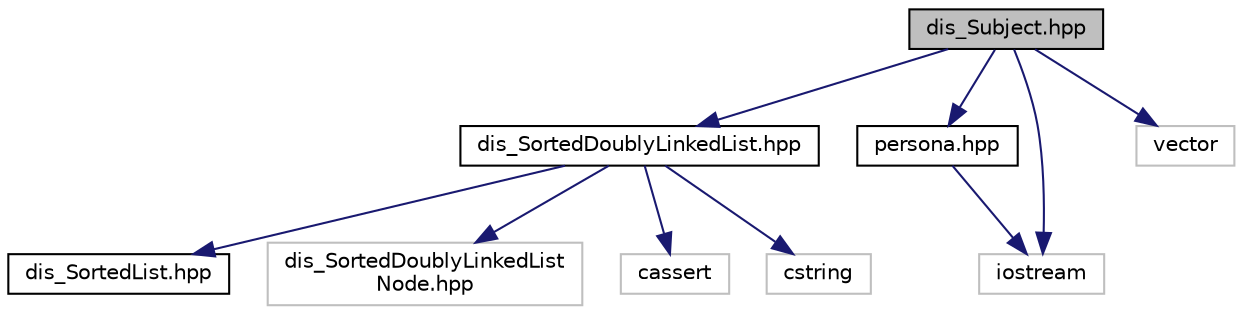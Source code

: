 digraph "dis_Subject.hpp"
{
  edge [fontname="Helvetica",fontsize="10",labelfontname="Helvetica",labelfontsize="10"];
  node [fontname="Helvetica",fontsize="10",shape=record];
  Node1 [label="dis_Subject.hpp",height=0.2,width=0.4,color="black", fillcolor="grey75", style="filled", fontcolor="black"];
  Node1 -> Node2 [color="midnightblue",fontsize="10",style="solid",fontname="Helvetica"];
  Node2 [label="dis_SortedDoublyLinkedList.hpp",height=0.2,width=0.4,color="black", fillcolor="white", style="filled",URL="$dis__SortedDoublyLinkedList_8hpp.html"];
  Node2 -> Node3 [color="midnightblue",fontsize="10",style="solid",fontname="Helvetica"];
  Node3 [label="dis_SortedList.hpp",height=0.2,width=0.4,color="black", fillcolor="white", style="filled",URL="$dis__SortedList_8hpp.html"];
  Node2 -> Node4 [color="midnightblue",fontsize="10",style="solid",fontname="Helvetica"];
  Node4 [label="dis_SortedDoublyLinkedList\lNode.hpp",height=0.2,width=0.4,color="grey75", fillcolor="white", style="filled"];
  Node2 -> Node5 [color="midnightblue",fontsize="10",style="solid",fontname="Helvetica"];
  Node5 [label="cassert",height=0.2,width=0.4,color="grey75", fillcolor="white", style="filled"];
  Node2 -> Node6 [color="midnightblue",fontsize="10",style="solid",fontname="Helvetica"];
  Node6 [label="cstring",height=0.2,width=0.4,color="grey75", fillcolor="white", style="filled"];
  Node1 -> Node7 [color="midnightblue",fontsize="10",style="solid",fontname="Helvetica"];
  Node7 [label="persona.hpp",height=0.2,width=0.4,color="black", fillcolor="white", style="filled",URL="$persona_8hpp.html",tooltip="Definición de la clase Persona. "];
  Node7 -> Node8 [color="midnightblue",fontsize="10",style="solid",fontname="Helvetica"];
  Node8 [label="iostream",height=0.2,width=0.4,color="grey75", fillcolor="white", style="filled"];
  Node1 -> Node9 [color="midnightblue",fontsize="10",style="solid",fontname="Helvetica"];
  Node9 [label="vector",height=0.2,width=0.4,color="grey75", fillcolor="white", style="filled"];
  Node1 -> Node8 [color="midnightblue",fontsize="10",style="solid",fontname="Helvetica"];
}
